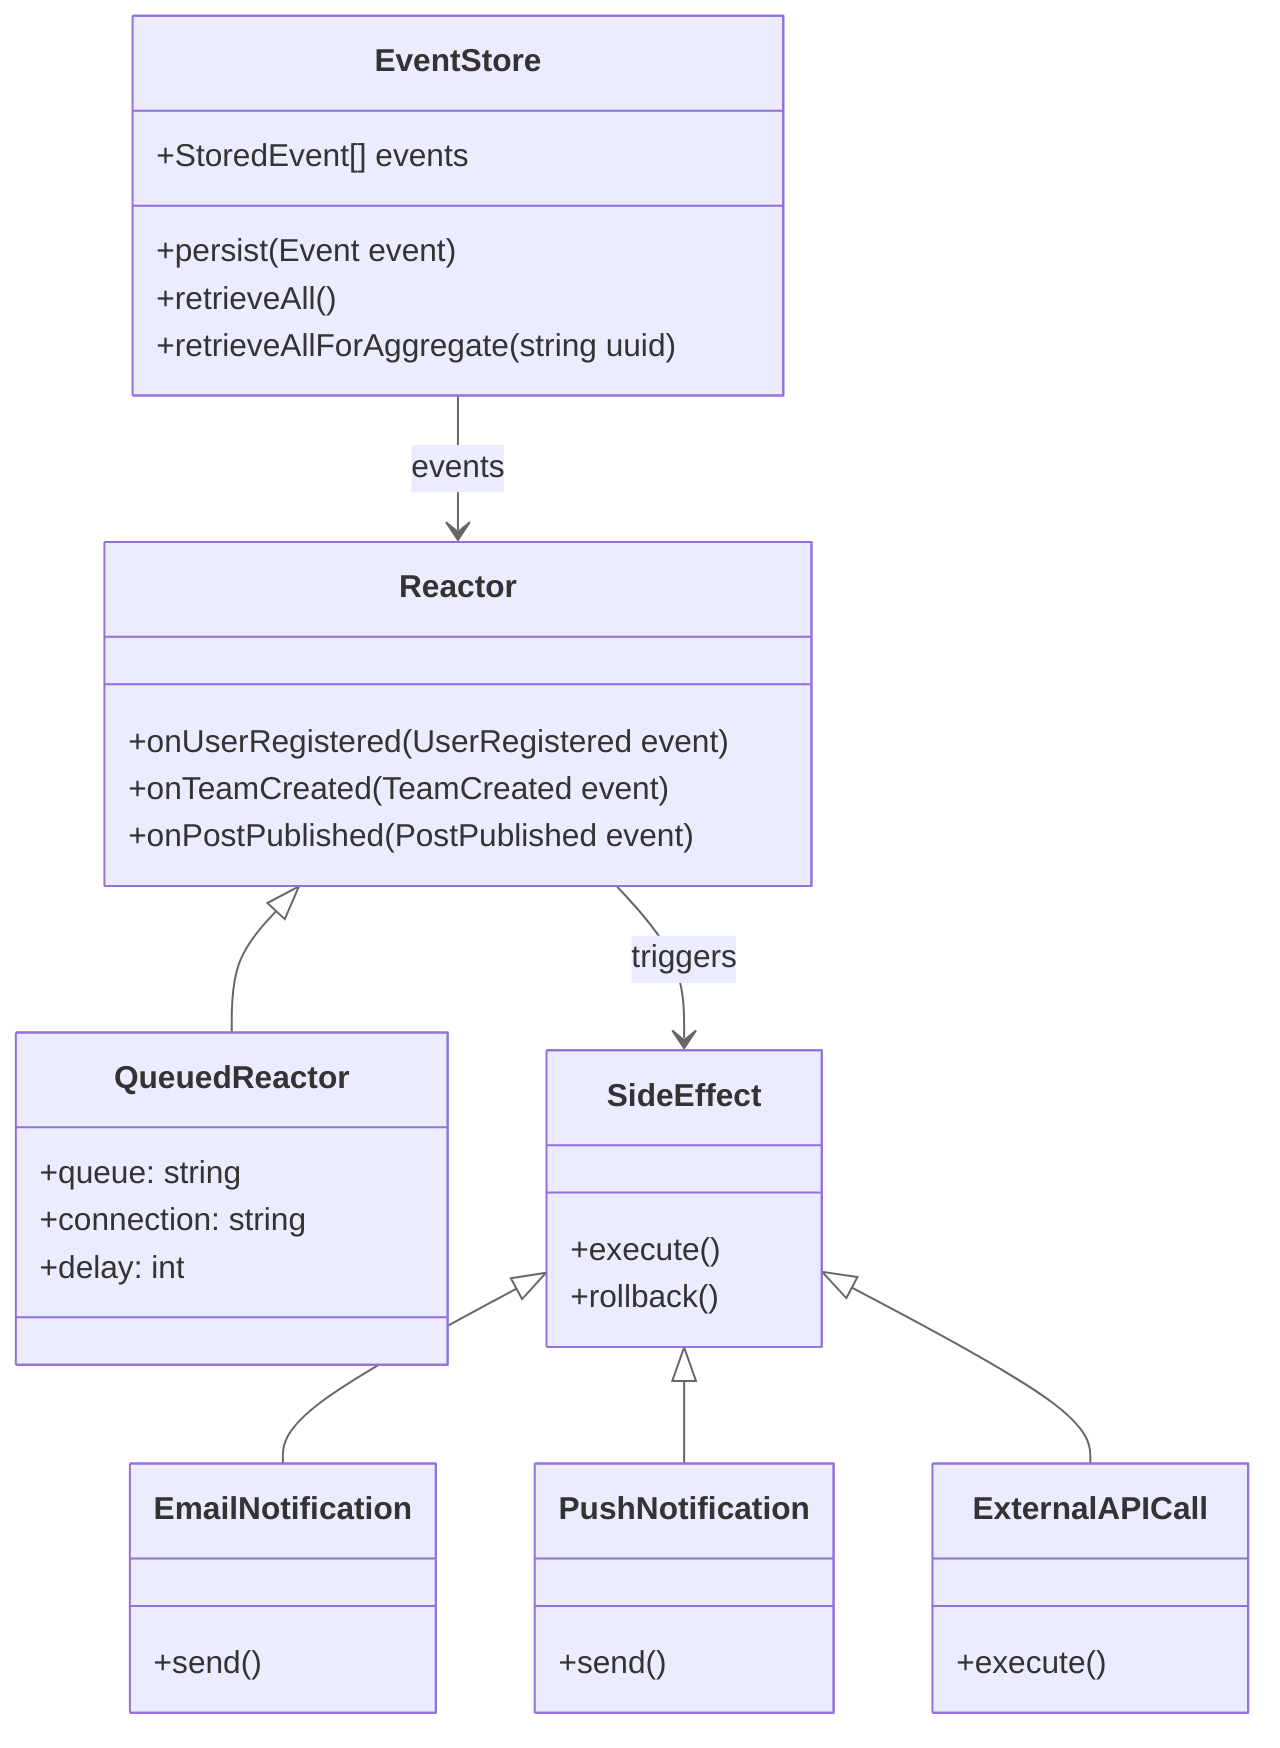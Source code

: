 %%{init: {'theme': 'default', 'themeVariables': { 'primaryColor': '#f5f5f5', 'primaryTextColor': '#333333', 'primaryBorderColor': '#cccccc', 'lineColor': '#666666', 'secondaryColor': '#f0f0f0', 'tertiaryColor': '#ffffff' }}}%%
classDiagram
    class EventStore {
        +StoredEvent[] events
        +persist(Event event)
        +retrieveAll()
        +retrieveAllForAggregate(string uuid)
    }
    
    class Reactor {
        +onUserRegistered(UserRegistered event)
        +onTeamCreated(TeamCreated event)
        +onPostPublished(PostPublished event)
    }
    
    class QueuedReactor {
        +queue: string
        +connection: string
        +delay: int
    }
    
    class SideEffect {
        +execute()
        +rollback()
    }
    
    class EmailNotification {
        +send()
    }
    
    class PushNotification {
        +send()
    }
    
    class ExternalAPICall {
        +execute()
    }
    
    EventStore --> Reactor: events
    Reactor <|-- QueuedReactor
    Reactor --> SideEffect: triggers
    SideEffect <|-- EmailNotification
    SideEffect <|-- PushNotification
    SideEffect <|-- ExternalAPICall